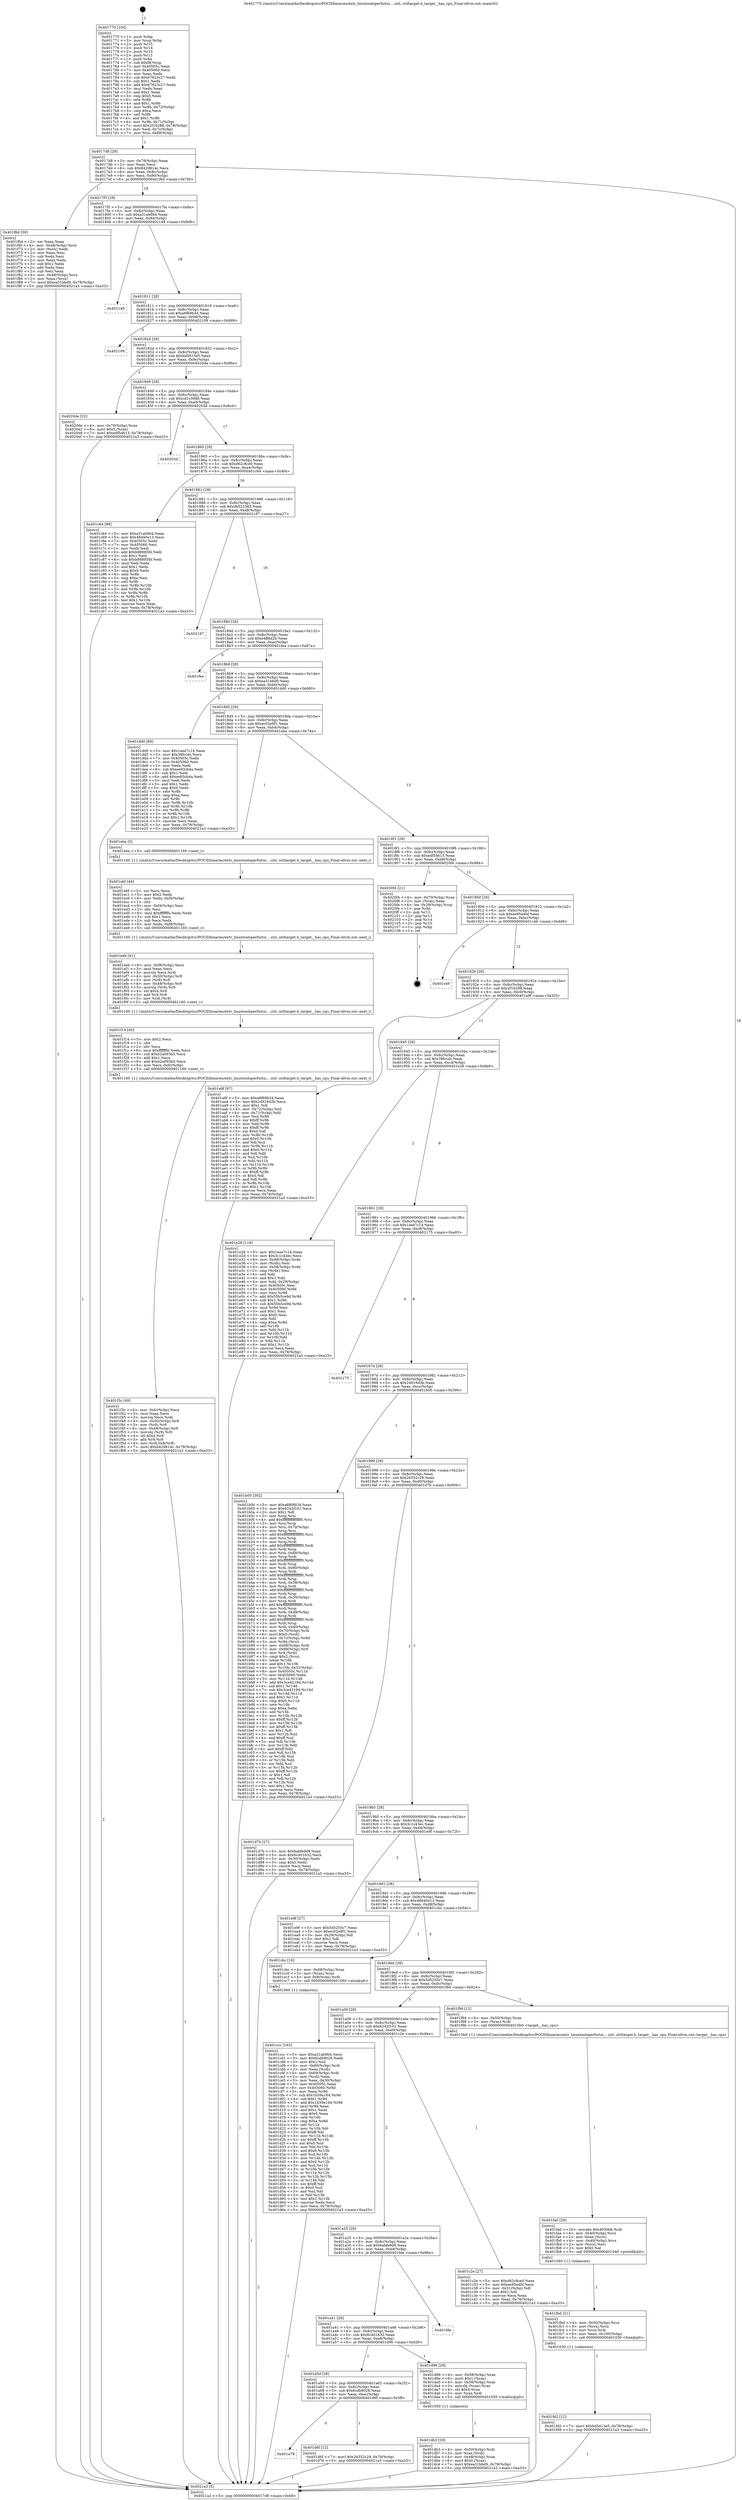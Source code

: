 digraph "0x401770" {
  label = "0x401770 (/mnt/c/Users/mathe/Desktop/tcc/POCII/binaries/extr_linuxtoolsperfuitui....util..utiltarget.h_target__has_cpu_Final-ollvm.out::main(0))"
  labelloc = "t"
  node[shape=record]

  Entry [label="",width=0.3,height=0.3,shape=circle,fillcolor=black,style=filled]
  "0x4017d8" [label="{
     0x4017d8 [29]\l
     | [instrs]\l
     &nbsp;&nbsp;0x4017d8 \<+3\>: mov -0x78(%rbp),%eax\l
     &nbsp;&nbsp;0x4017db \<+2\>: mov %eax,%ecx\l
     &nbsp;&nbsp;0x4017dd \<+6\>: sub $0x8429814c,%ecx\l
     &nbsp;&nbsp;0x4017e3 \<+6\>: mov %eax,-0x8c(%rbp)\l
     &nbsp;&nbsp;0x4017e9 \<+6\>: mov %ecx,-0x90(%rbp)\l
     &nbsp;&nbsp;0x4017ef \<+6\>: je 0000000000401f6d \<main+0x7fd\>\l
  }"]
  "0x401f6d" [label="{
     0x401f6d [39]\l
     | [instrs]\l
     &nbsp;&nbsp;0x401f6d \<+2\>: xor %eax,%eax\l
     &nbsp;&nbsp;0x401f6f \<+4\>: mov -0x48(%rbp),%rcx\l
     &nbsp;&nbsp;0x401f73 \<+2\>: mov (%rcx),%edx\l
     &nbsp;&nbsp;0x401f75 \<+2\>: mov %eax,%esi\l
     &nbsp;&nbsp;0x401f77 \<+2\>: sub %edx,%esi\l
     &nbsp;&nbsp;0x401f79 \<+2\>: mov %eax,%edx\l
     &nbsp;&nbsp;0x401f7b \<+3\>: sub $0x1,%edx\l
     &nbsp;&nbsp;0x401f7e \<+2\>: add %edx,%esi\l
     &nbsp;&nbsp;0x401f80 \<+2\>: sub %esi,%eax\l
     &nbsp;&nbsp;0x401f82 \<+4\>: mov -0x48(%rbp),%rcx\l
     &nbsp;&nbsp;0x401f86 \<+2\>: mov %eax,(%rcx)\l
     &nbsp;&nbsp;0x401f88 \<+7\>: movl $0xea31bbd9,-0x78(%rbp)\l
     &nbsp;&nbsp;0x401f8f \<+5\>: jmp 00000000004021a3 \<main+0xa33\>\l
  }"]
  "0x4017f5" [label="{
     0x4017f5 [28]\l
     | [instrs]\l
     &nbsp;&nbsp;0x4017f5 \<+5\>: jmp 00000000004017fa \<main+0x8a\>\l
     &nbsp;&nbsp;0x4017fa \<+6\>: mov -0x8c(%rbp),%eax\l
     &nbsp;&nbsp;0x401800 \<+5\>: sub $0xa31ab9b4,%eax\l
     &nbsp;&nbsp;0x401805 \<+6\>: mov %eax,-0x94(%rbp)\l
     &nbsp;&nbsp;0x40180b \<+6\>: je 0000000000402148 \<main+0x9d8\>\l
  }"]
  Exit [label="",width=0.3,height=0.3,shape=circle,fillcolor=black,style=filled,peripheries=2]
  "0x402148" [label="{
     0x402148\l
  }", style=dashed]
  "0x401811" [label="{
     0x401811 [28]\l
     | [instrs]\l
     &nbsp;&nbsp;0x401811 \<+5\>: jmp 0000000000401816 \<main+0xa6\>\l
     &nbsp;&nbsp;0x401816 \<+6\>: mov -0x8c(%rbp),%eax\l
     &nbsp;&nbsp;0x40181c \<+5\>: sub $0xa6f69b34,%eax\l
     &nbsp;&nbsp;0x401821 \<+6\>: mov %eax,-0x98(%rbp)\l
     &nbsp;&nbsp;0x401827 \<+6\>: je 0000000000402109 \<main+0x999\>\l
  }"]
  "0x401fd2" [label="{
     0x401fd2 [12]\l
     | [instrs]\l
     &nbsp;&nbsp;0x401fd2 \<+7\>: movl $0xbd5d13e5,-0x78(%rbp)\l
     &nbsp;&nbsp;0x401fd9 \<+5\>: jmp 00000000004021a3 \<main+0xa33\>\l
  }"]
  "0x402109" [label="{
     0x402109\l
  }", style=dashed]
  "0x40182d" [label="{
     0x40182d [28]\l
     | [instrs]\l
     &nbsp;&nbsp;0x40182d \<+5\>: jmp 0000000000401832 \<main+0xc2\>\l
     &nbsp;&nbsp;0x401832 \<+6\>: mov -0x8c(%rbp),%eax\l
     &nbsp;&nbsp;0x401838 \<+5\>: sub $0xbd5d13e5,%eax\l
     &nbsp;&nbsp;0x40183d \<+6\>: mov %eax,-0x9c(%rbp)\l
     &nbsp;&nbsp;0x401843 \<+6\>: je 00000000004020de \<main+0x96e\>\l
  }"]
  "0x401fbd" [label="{
     0x401fbd [21]\l
     | [instrs]\l
     &nbsp;&nbsp;0x401fbd \<+4\>: mov -0x50(%rbp),%rcx\l
     &nbsp;&nbsp;0x401fc1 \<+3\>: mov (%rcx),%rcx\l
     &nbsp;&nbsp;0x401fc4 \<+3\>: mov %rcx,%rdi\l
     &nbsp;&nbsp;0x401fc7 \<+6\>: mov %eax,-0x100(%rbp)\l
     &nbsp;&nbsp;0x401fcd \<+5\>: call 0000000000401030 \<free@plt\>\l
     | [calls]\l
     &nbsp;&nbsp;0x401030 \{1\} (unknown)\l
  }"]
  "0x4020de" [label="{
     0x4020de [22]\l
     | [instrs]\l
     &nbsp;&nbsp;0x4020de \<+4\>: mov -0x70(%rbp),%rax\l
     &nbsp;&nbsp;0x4020e2 \<+6\>: movl $0x0,(%rax)\l
     &nbsp;&nbsp;0x4020e8 \<+7\>: movl $0xedf54613,-0x78(%rbp)\l
     &nbsp;&nbsp;0x4020ef \<+5\>: jmp 00000000004021a3 \<main+0xa33\>\l
  }"]
  "0x401849" [label="{
     0x401849 [28]\l
     | [instrs]\l
     &nbsp;&nbsp;0x401849 \<+5\>: jmp 000000000040184e \<main+0xde\>\l
     &nbsp;&nbsp;0x40184e \<+6\>: mov -0x8c(%rbp),%eax\l
     &nbsp;&nbsp;0x401854 \<+5\>: sub $0xcd1c39d8,%eax\l
     &nbsp;&nbsp;0x401859 \<+6\>: mov %eax,-0xa0(%rbp)\l
     &nbsp;&nbsp;0x40185f \<+6\>: je 000000000040203d \<main+0x8cd\>\l
  }"]
  "0x401fa0" [label="{
     0x401fa0 [29]\l
     | [instrs]\l
     &nbsp;&nbsp;0x401fa0 \<+10\>: movabs $0x4030b6,%rdi\l
     &nbsp;&nbsp;0x401faa \<+4\>: mov -0x40(%rbp),%rcx\l
     &nbsp;&nbsp;0x401fae \<+2\>: mov %eax,(%rcx)\l
     &nbsp;&nbsp;0x401fb0 \<+4\>: mov -0x40(%rbp),%rcx\l
     &nbsp;&nbsp;0x401fb4 \<+2\>: mov (%rcx),%esi\l
     &nbsp;&nbsp;0x401fb6 \<+2\>: mov $0x0,%al\l
     &nbsp;&nbsp;0x401fb8 \<+5\>: call 0000000000401040 \<printf@plt\>\l
     | [calls]\l
     &nbsp;&nbsp;0x401040 \{1\} (unknown)\l
  }"]
  "0x40203d" [label="{
     0x40203d\l
  }", style=dashed]
  "0x401865" [label="{
     0x401865 [28]\l
     | [instrs]\l
     &nbsp;&nbsp;0x401865 \<+5\>: jmp 000000000040186a \<main+0xfa\>\l
     &nbsp;&nbsp;0x40186a \<+6\>: mov -0x8c(%rbp),%eax\l
     &nbsp;&nbsp;0x401870 \<+5\>: sub $0xd62c8ce0,%eax\l
     &nbsp;&nbsp;0x401875 \<+6\>: mov %eax,-0xa4(%rbp)\l
     &nbsp;&nbsp;0x40187b \<+6\>: je 0000000000401c64 \<main+0x4f4\>\l
  }"]
  "0x401f3c" [label="{
     0x401f3c [49]\l
     | [instrs]\l
     &nbsp;&nbsp;0x401f3c \<+6\>: mov -0xfc(%rbp),%ecx\l
     &nbsp;&nbsp;0x401f42 \<+3\>: imul %eax,%ecx\l
     &nbsp;&nbsp;0x401f45 \<+3\>: movslq %ecx,%rdi\l
     &nbsp;&nbsp;0x401f48 \<+4\>: mov -0x50(%rbp),%r8\l
     &nbsp;&nbsp;0x401f4c \<+3\>: mov (%r8),%r8\l
     &nbsp;&nbsp;0x401f4f \<+4\>: mov -0x48(%rbp),%r9\l
     &nbsp;&nbsp;0x401f53 \<+3\>: movslq (%r9),%r9\l
     &nbsp;&nbsp;0x401f56 \<+4\>: shl $0x4,%r9\l
     &nbsp;&nbsp;0x401f5a \<+3\>: add %r9,%r8\l
     &nbsp;&nbsp;0x401f5d \<+4\>: mov %rdi,0x8(%r8)\l
     &nbsp;&nbsp;0x401f61 \<+7\>: movl $0x8429814c,-0x78(%rbp)\l
     &nbsp;&nbsp;0x401f68 \<+5\>: jmp 00000000004021a3 \<main+0xa33\>\l
  }"]
  "0x401c64" [label="{
     0x401c64 [88]\l
     | [instrs]\l
     &nbsp;&nbsp;0x401c64 \<+5\>: mov $0xa31ab9b4,%eax\l
     &nbsp;&nbsp;0x401c69 \<+5\>: mov $0x48d40e13,%ecx\l
     &nbsp;&nbsp;0x401c6e \<+7\>: mov 0x40505c,%edx\l
     &nbsp;&nbsp;0x401c75 \<+7\>: mov 0x405060,%esi\l
     &nbsp;&nbsp;0x401c7c \<+2\>: mov %edx,%edi\l
     &nbsp;&nbsp;0x401c7e \<+6\>: add $0xb98885fd,%edi\l
     &nbsp;&nbsp;0x401c84 \<+3\>: sub $0x1,%edi\l
     &nbsp;&nbsp;0x401c87 \<+6\>: sub $0xb98885fd,%edi\l
     &nbsp;&nbsp;0x401c8d \<+3\>: imul %edi,%edx\l
     &nbsp;&nbsp;0x401c90 \<+3\>: and $0x1,%edx\l
     &nbsp;&nbsp;0x401c93 \<+3\>: cmp $0x0,%edx\l
     &nbsp;&nbsp;0x401c96 \<+4\>: sete %r8b\l
     &nbsp;&nbsp;0x401c9a \<+3\>: cmp $0xa,%esi\l
     &nbsp;&nbsp;0x401c9d \<+4\>: setl %r9b\l
     &nbsp;&nbsp;0x401ca1 \<+3\>: mov %r8b,%r10b\l
     &nbsp;&nbsp;0x401ca4 \<+3\>: and %r9b,%r10b\l
     &nbsp;&nbsp;0x401ca7 \<+3\>: xor %r9b,%r8b\l
     &nbsp;&nbsp;0x401caa \<+3\>: or %r8b,%r10b\l
     &nbsp;&nbsp;0x401cad \<+4\>: test $0x1,%r10b\l
     &nbsp;&nbsp;0x401cb1 \<+3\>: cmovne %ecx,%eax\l
     &nbsp;&nbsp;0x401cb4 \<+3\>: mov %eax,-0x78(%rbp)\l
     &nbsp;&nbsp;0x401cb7 \<+5\>: jmp 00000000004021a3 \<main+0xa33\>\l
  }"]
  "0x401881" [label="{
     0x401881 [28]\l
     | [instrs]\l
     &nbsp;&nbsp;0x401881 \<+5\>: jmp 0000000000401886 \<main+0x116\>\l
     &nbsp;&nbsp;0x401886 \<+6\>: mov -0x8c(%rbp),%eax\l
     &nbsp;&nbsp;0x40188c \<+5\>: sub $0xdb522383,%eax\l
     &nbsp;&nbsp;0x401891 \<+6\>: mov %eax,-0xa8(%rbp)\l
     &nbsp;&nbsp;0x401897 \<+6\>: je 0000000000402197 \<main+0xa27\>\l
  }"]
  "0x401f14" [label="{
     0x401f14 [40]\l
     | [instrs]\l
     &nbsp;&nbsp;0x401f14 \<+5\>: mov $0x2,%ecx\l
     &nbsp;&nbsp;0x401f19 \<+1\>: cltd\l
     &nbsp;&nbsp;0x401f1a \<+2\>: idiv %ecx\l
     &nbsp;&nbsp;0x401f1c \<+6\>: imul $0xfffffffe,%edx,%ecx\l
     &nbsp;&nbsp;0x401f22 \<+6\>: sub $0xb2a093b5,%ecx\l
     &nbsp;&nbsp;0x401f28 \<+3\>: add $0x1,%ecx\l
     &nbsp;&nbsp;0x401f2b \<+6\>: add $0xb2a093b5,%ecx\l
     &nbsp;&nbsp;0x401f31 \<+6\>: mov %ecx,-0xfc(%rbp)\l
     &nbsp;&nbsp;0x401f37 \<+5\>: call 0000000000401160 \<next_i\>\l
     | [calls]\l
     &nbsp;&nbsp;0x401160 \{1\} (/mnt/c/Users/mathe/Desktop/tcc/POCII/binaries/extr_linuxtoolsperfuitui....util..utiltarget.h_target__has_cpu_Final-ollvm.out::next_i)\l
  }"]
  "0x402197" [label="{
     0x402197\l
  }", style=dashed]
  "0x40189d" [label="{
     0x40189d [28]\l
     | [instrs]\l
     &nbsp;&nbsp;0x40189d \<+5\>: jmp 00000000004018a2 \<main+0x132\>\l
     &nbsp;&nbsp;0x4018a2 \<+6\>: mov -0x8c(%rbp),%eax\l
     &nbsp;&nbsp;0x4018a8 \<+5\>: sub $0xe4ffdd2b,%eax\l
     &nbsp;&nbsp;0x4018ad \<+6\>: mov %eax,-0xac(%rbp)\l
     &nbsp;&nbsp;0x4018b3 \<+6\>: je 0000000000401fea \<main+0x87a\>\l
  }"]
  "0x401eeb" [label="{
     0x401eeb [41]\l
     | [instrs]\l
     &nbsp;&nbsp;0x401eeb \<+6\>: mov -0xf8(%rbp),%ecx\l
     &nbsp;&nbsp;0x401ef1 \<+3\>: imul %eax,%ecx\l
     &nbsp;&nbsp;0x401ef4 \<+3\>: movslq %ecx,%rdi\l
     &nbsp;&nbsp;0x401ef7 \<+4\>: mov -0x50(%rbp),%r8\l
     &nbsp;&nbsp;0x401efb \<+3\>: mov (%r8),%r8\l
     &nbsp;&nbsp;0x401efe \<+4\>: mov -0x48(%rbp),%r9\l
     &nbsp;&nbsp;0x401f02 \<+3\>: movslq (%r9),%r9\l
     &nbsp;&nbsp;0x401f05 \<+4\>: shl $0x4,%r9\l
     &nbsp;&nbsp;0x401f09 \<+3\>: add %r9,%r8\l
     &nbsp;&nbsp;0x401f0c \<+3\>: mov %rdi,(%r8)\l
     &nbsp;&nbsp;0x401f0f \<+5\>: call 0000000000401160 \<next_i\>\l
     | [calls]\l
     &nbsp;&nbsp;0x401160 \{1\} (/mnt/c/Users/mathe/Desktop/tcc/POCII/binaries/extr_linuxtoolsperfuitui....util..utiltarget.h_target__has_cpu_Final-ollvm.out::next_i)\l
  }"]
  "0x401fea" [label="{
     0x401fea\l
  }", style=dashed]
  "0x4018b9" [label="{
     0x4018b9 [28]\l
     | [instrs]\l
     &nbsp;&nbsp;0x4018b9 \<+5\>: jmp 00000000004018be \<main+0x14e\>\l
     &nbsp;&nbsp;0x4018be \<+6\>: mov -0x8c(%rbp),%eax\l
     &nbsp;&nbsp;0x4018c4 \<+5\>: sub $0xea31bbd9,%eax\l
     &nbsp;&nbsp;0x4018c9 \<+6\>: mov %eax,-0xb0(%rbp)\l
     &nbsp;&nbsp;0x4018cf \<+6\>: je 0000000000401dd0 \<main+0x660\>\l
  }"]
  "0x401ebf" [label="{
     0x401ebf [44]\l
     | [instrs]\l
     &nbsp;&nbsp;0x401ebf \<+2\>: xor %ecx,%ecx\l
     &nbsp;&nbsp;0x401ec1 \<+5\>: mov $0x2,%edx\l
     &nbsp;&nbsp;0x401ec6 \<+6\>: mov %edx,-0xf4(%rbp)\l
     &nbsp;&nbsp;0x401ecc \<+1\>: cltd\l
     &nbsp;&nbsp;0x401ecd \<+6\>: mov -0xf4(%rbp),%esi\l
     &nbsp;&nbsp;0x401ed3 \<+2\>: idiv %esi\l
     &nbsp;&nbsp;0x401ed5 \<+6\>: imul $0xfffffffe,%edx,%edx\l
     &nbsp;&nbsp;0x401edb \<+3\>: sub $0x1,%ecx\l
     &nbsp;&nbsp;0x401ede \<+2\>: sub %ecx,%edx\l
     &nbsp;&nbsp;0x401ee0 \<+6\>: mov %edx,-0xf8(%rbp)\l
     &nbsp;&nbsp;0x401ee6 \<+5\>: call 0000000000401160 \<next_i\>\l
     | [calls]\l
     &nbsp;&nbsp;0x401160 \{1\} (/mnt/c/Users/mathe/Desktop/tcc/POCII/binaries/extr_linuxtoolsperfuitui....util..utiltarget.h_target__has_cpu_Final-ollvm.out::next_i)\l
  }"]
  "0x401dd0" [label="{
     0x401dd0 [88]\l
     | [instrs]\l
     &nbsp;&nbsp;0x401dd0 \<+5\>: mov $0x1eee7c14,%eax\l
     &nbsp;&nbsp;0x401dd5 \<+5\>: mov $0x38fccdc,%ecx\l
     &nbsp;&nbsp;0x401dda \<+7\>: mov 0x40505c,%edx\l
     &nbsp;&nbsp;0x401de1 \<+7\>: mov 0x405060,%esi\l
     &nbsp;&nbsp;0x401de8 \<+2\>: mov %edx,%edi\l
     &nbsp;&nbsp;0x401dea \<+6\>: sub $0xee93cb4a,%edi\l
     &nbsp;&nbsp;0x401df0 \<+3\>: sub $0x1,%edi\l
     &nbsp;&nbsp;0x401df3 \<+6\>: add $0xee93cb4a,%edi\l
     &nbsp;&nbsp;0x401df9 \<+3\>: imul %edi,%edx\l
     &nbsp;&nbsp;0x401dfc \<+3\>: and $0x1,%edx\l
     &nbsp;&nbsp;0x401dff \<+3\>: cmp $0x0,%edx\l
     &nbsp;&nbsp;0x401e02 \<+4\>: sete %r8b\l
     &nbsp;&nbsp;0x401e06 \<+3\>: cmp $0xa,%esi\l
     &nbsp;&nbsp;0x401e09 \<+4\>: setl %r9b\l
     &nbsp;&nbsp;0x401e0d \<+3\>: mov %r8b,%r10b\l
     &nbsp;&nbsp;0x401e10 \<+3\>: and %r9b,%r10b\l
     &nbsp;&nbsp;0x401e13 \<+3\>: xor %r9b,%r8b\l
     &nbsp;&nbsp;0x401e16 \<+3\>: or %r8b,%r10b\l
     &nbsp;&nbsp;0x401e19 \<+4\>: test $0x1,%r10b\l
     &nbsp;&nbsp;0x401e1d \<+3\>: cmovne %ecx,%eax\l
     &nbsp;&nbsp;0x401e20 \<+3\>: mov %eax,-0x78(%rbp)\l
     &nbsp;&nbsp;0x401e23 \<+5\>: jmp 00000000004021a3 \<main+0xa33\>\l
  }"]
  "0x4018d5" [label="{
     0x4018d5 [28]\l
     | [instrs]\l
     &nbsp;&nbsp;0x4018d5 \<+5\>: jmp 00000000004018da \<main+0x16a\>\l
     &nbsp;&nbsp;0x4018da \<+6\>: mov -0x8c(%rbp),%eax\l
     &nbsp;&nbsp;0x4018e0 \<+5\>: sub $0xec02e9f1,%eax\l
     &nbsp;&nbsp;0x4018e5 \<+6\>: mov %eax,-0xb4(%rbp)\l
     &nbsp;&nbsp;0x4018eb \<+6\>: je 0000000000401eba \<main+0x74a\>\l
  }"]
  "0x401db3" [label="{
     0x401db3 [29]\l
     | [instrs]\l
     &nbsp;&nbsp;0x401db3 \<+4\>: mov -0x50(%rbp),%rdi\l
     &nbsp;&nbsp;0x401db7 \<+3\>: mov %rax,(%rdi)\l
     &nbsp;&nbsp;0x401dba \<+4\>: mov -0x48(%rbp),%rax\l
     &nbsp;&nbsp;0x401dbe \<+6\>: movl $0x0,(%rax)\l
     &nbsp;&nbsp;0x401dc4 \<+7\>: movl $0xea31bbd9,-0x78(%rbp)\l
     &nbsp;&nbsp;0x401dcb \<+5\>: jmp 00000000004021a3 \<main+0xa33\>\l
  }"]
  "0x401eba" [label="{
     0x401eba [5]\l
     | [instrs]\l
     &nbsp;&nbsp;0x401eba \<+5\>: call 0000000000401160 \<next_i\>\l
     | [calls]\l
     &nbsp;&nbsp;0x401160 \{1\} (/mnt/c/Users/mathe/Desktop/tcc/POCII/binaries/extr_linuxtoolsperfuitui....util..utiltarget.h_target__has_cpu_Final-ollvm.out::next_i)\l
  }"]
  "0x4018f1" [label="{
     0x4018f1 [28]\l
     | [instrs]\l
     &nbsp;&nbsp;0x4018f1 \<+5\>: jmp 00000000004018f6 \<main+0x186\>\l
     &nbsp;&nbsp;0x4018f6 \<+6\>: mov -0x8c(%rbp),%eax\l
     &nbsp;&nbsp;0x4018fc \<+5\>: sub $0xedf54613,%eax\l
     &nbsp;&nbsp;0x401901 \<+6\>: mov %eax,-0xb8(%rbp)\l
     &nbsp;&nbsp;0x401907 \<+6\>: je 00000000004020f4 \<main+0x984\>\l
  }"]
  "0x401a79" [label="{
     0x401a79\l
  }", style=dashed]
  "0x4020f4" [label="{
     0x4020f4 [21]\l
     | [instrs]\l
     &nbsp;&nbsp;0x4020f4 \<+4\>: mov -0x70(%rbp),%rax\l
     &nbsp;&nbsp;0x4020f8 \<+2\>: mov (%rax),%eax\l
     &nbsp;&nbsp;0x4020fa \<+4\>: lea -0x28(%rbp),%rsp\l
     &nbsp;&nbsp;0x4020fe \<+1\>: pop %rbx\l
     &nbsp;&nbsp;0x4020ff \<+2\>: pop %r12\l
     &nbsp;&nbsp;0x402101 \<+2\>: pop %r13\l
     &nbsp;&nbsp;0x402103 \<+2\>: pop %r14\l
     &nbsp;&nbsp;0x402105 \<+2\>: pop %r15\l
     &nbsp;&nbsp;0x402107 \<+1\>: pop %rbp\l
     &nbsp;&nbsp;0x402108 \<+1\>: ret\l
  }"]
  "0x40190d" [label="{
     0x40190d [28]\l
     | [instrs]\l
     &nbsp;&nbsp;0x40190d \<+5\>: jmp 0000000000401912 \<main+0x1a2\>\l
     &nbsp;&nbsp;0x401912 \<+6\>: mov -0x8c(%rbp),%eax\l
     &nbsp;&nbsp;0x401918 \<+5\>: sub $0xee95a4bf,%eax\l
     &nbsp;&nbsp;0x40191d \<+6\>: mov %eax,-0xbc(%rbp)\l
     &nbsp;&nbsp;0x401923 \<+6\>: je 0000000000401c49 \<main+0x4d9\>\l
  }"]
  "0x401d6f" [label="{
     0x401d6f [12]\l
     | [instrs]\l
     &nbsp;&nbsp;0x401d6f \<+7\>: movl $0x26352c29,-0x78(%rbp)\l
     &nbsp;&nbsp;0x401d76 \<+5\>: jmp 00000000004021a3 \<main+0xa33\>\l
  }"]
  "0x401c49" [label="{
     0x401c49\l
  }", style=dashed]
  "0x401929" [label="{
     0x401929 [28]\l
     | [instrs]\l
     &nbsp;&nbsp;0x401929 \<+5\>: jmp 000000000040192e \<main+0x1be\>\l
     &nbsp;&nbsp;0x40192e \<+6\>: mov -0x8c(%rbp),%eax\l
     &nbsp;&nbsp;0x401934 \<+5\>: sub $0x2f16288,%eax\l
     &nbsp;&nbsp;0x401939 \<+6\>: mov %eax,-0xc0(%rbp)\l
     &nbsp;&nbsp;0x40193f \<+6\>: je 0000000000401a9f \<main+0x32f\>\l
  }"]
  "0x401a5d" [label="{
     0x401a5d [28]\l
     | [instrs]\l
     &nbsp;&nbsp;0x401a5d \<+5\>: jmp 0000000000401a62 \<main+0x2f2\>\l
     &nbsp;&nbsp;0x401a62 \<+6\>: mov -0x8c(%rbp),%eax\l
     &nbsp;&nbsp;0x401a68 \<+5\>: sub $0x6cdb9028,%eax\l
     &nbsp;&nbsp;0x401a6d \<+6\>: mov %eax,-0xec(%rbp)\l
     &nbsp;&nbsp;0x401a73 \<+6\>: je 0000000000401d6f \<main+0x5ff\>\l
  }"]
  "0x401a9f" [label="{
     0x401a9f [97]\l
     | [instrs]\l
     &nbsp;&nbsp;0x401a9f \<+5\>: mov $0xa6f69b34,%eax\l
     &nbsp;&nbsp;0x401aa4 \<+5\>: mov $0x24916d3b,%ecx\l
     &nbsp;&nbsp;0x401aa9 \<+2\>: mov $0x1,%dl\l
     &nbsp;&nbsp;0x401aab \<+4\>: mov -0x72(%rbp),%sil\l
     &nbsp;&nbsp;0x401aaf \<+4\>: mov -0x71(%rbp),%dil\l
     &nbsp;&nbsp;0x401ab3 \<+3\>: mov %sil,%r8b\l
     &nbsp;&nbsp;0x401ab6 \<+4\>: xor $0xff,%r8b\l
     &nbsp;&nbsp;0x401aba \<+3\>: mov %dil,%r9b\l
     &nbsp;&nbsp;0x401abd \<+4\>: xor $0xff,%r9b\l
     &nbsp;&nbsp;0x401ac1 \<+3\>: xor $0x0,%dl\l
     &nbsp;&nbsp;0x401ac4 \<+3\>: mov %r8b,%r10b\l
     &nbsp;&nbsp;0x401ac7 \<+4\>: and $0x0,%r10b\l
     &nbsp;&nbsp;0x401acb \<+3\>: and %dl,%sil\l
     &nbsp;&nbsp;0x401ace \<+3\>: mov %r9b,%r11b\l
     &nbsp;&nbsp;0x401ad1 \<+4\>: and $0x0,%r11b\l
     &nbsp;&nbsp;0x401ad5 \<+3\>: and %dl,%dil\l
     &nbsp;&nbsp;0x401ad8 \<+3\>: or %sil,%r10b\l
     &nbsp;&nbsp;0x401adb \<+3\>: or %dil,%r11b\l
     &nbsp;&nbsp;0x401ade \<+3\>: xor %r11b,%r10b\l
     &nbsp;&nbsp;0x401ae1 \<+3\>: or %r9b,%r8b\l
     &nbsp;&nbsp;0x401ae4 \<+4\>: xor $0xff,%r8b\l
     &nbsp;&nbsp;0x401ae8 \<+3\>: or $0x0,%dl\l
     &nbsp;&nbsp;0x401aeb \<+3\>: and %dl,%r8b\l
     &nbsp;&nbsp;0x401aee \<+3\>: or %r8b,%r10b\l
     &nbsp;&nbsp;0x401af1 \<+4\>: test $0x1,%r10b\l
     &nbsp;&nbsp;0x401af5 \<+3\>: cmovne %ecx,%eax\l
     &nbsp;&nbsp;0x401af8 \<+3\>: mov %eax,-0x78(%rbp)\l
     &nbsp;&nbsp;0x401afb \<+5\>: jmp 00000000004021a3 \<main+0xa33\>\l
  }"]
  "0x401945" [label="{
     0x401945 [28]\l
     | [instrs]\l
     &nbsp;&nbsp;0x401945 \<+5\>: jmp 000000000040194a \<main+0x1da\>\l
     &nbsp;&nbsp;0x40194a \<+6\>: mov -0x8c(%rbp),%eax\l
     &nbsp;&nbsp;0x401950 \<+5\>: sub $0x38fccdc,%eax\l
     &nbsp;&nbsp;0x401955 \<+6\>: mov %eax,-0xc4(%rbp)\l
     &nbsp;&nbsp;0x40195b \<+6\>: je 0000000000401e28 \<main+0x6b8\>\l
  }"]
  "0x4021a3" [label="{
     0x4021a3 [5]\l
     | [instrs]\l
     &nbsp;&nbsp;0x4021a3 \<+5\>: jmp 00000000004017d8 \<main+0x68\>\l
  }"]
  "0x401770" [label="{
     0x401770 [104]\l
     | [instrs]\l
     &nbsp;&nbsp;0x401770 \<+1\>: push %rbp\l
     &nbsp;&nbsp;0x401771 \<+3\>: mov %rsp,%rbp\l
     &nbsp;&nbsp;0x401774 \<+2\>: push %r15\l
     &nbsp;&nbsp;0x401776 \<+2\>: push %r14\l
     &nbsp;&nbsp;0x401778 \<+2\>: push %r13\l
     &nbsp;&nbsp;0x40177a \<+2\>: push %r12\l
     &nbsp;&nbsp;0x40177c \<+1\>: push %rbx\l
     &nbsp;&nbsp;0x40177d \<+7\>: sub $0xf8,%rsp\l
     &nbsp;&nbsp;0x401784 \<+7\>: mov 0x40505c,%eax\l
     &nbsp;&nbsp;0x40178b \<+7\>: mov 0x405060,%ecx\l
     &nbsp;&nbsp;0x401792 \<+2\>: mov %eax,%edx\l
     &nbsp;&nbsp;0x401794 \<+6\>: sub $0x67623c27,%edx\l
     &nbsp;&nbsp;0x40179a \<+3\>: sub $0x1,%edx\l
     &nbsp;&nbsp;0x40179d \<+6\>: add $0x67623c27,%edx\l
     &nbsp;&nbsp;0x4017a3 \<+3\>: imul %edx,%eax\l
     &nbsp;&nbsp;0x4017a6 \<+3\>: and $0x1,%eax\l
     &nbsp;&nbsp;0x4017a9 \<+3\>: cmp $0x0,%eax\l
     &nbsp;&nbsp;0x4017ac \<+4\>: sete %r8b\l
     &nbsp;&nbsp;0x4017b0 \<+4\>: and $0x1,%r8b\l
     &nbsp;&nbsp;0x4017b4 \<+4\>: mov %r8b,-0x72(%rbp)\l
     &nbsp;&nbsp;0x4017b8 \<+3\>: cmp $0xa,%ecx\l
     &nbsp;&nbsp;0x4017bb \<+4\>: setl %r8b\l
     &nbsp;&nbsp;0x4017bf \<+4\>: and $0x1,%r8b\l
     &nbsp;&nbsp;0x4017c3 \<+4\>: mov %r8b,-0x71(%rbp)\l
     &nbsp;&nbsp;0x4017c7 \<+7\>: movl $0x2f16288,-0x78(%rbp)\l
     &nbsp;&nbsp;0x4017ce \<+3\>: mov %edi,-0x7c(%rbp)\l
     &nbsp;&nbsp;0x4017d1 \<+7\>: mov %rsi,-0x88(%rbp)\l
  }"]
  "0x401d96" [label="{
     0x401d96 [29]\l
     | [instrs]\l
     &nbsp;&nbsp;0x401d96 \<+4\>: mov -0x58(%rbp),%rax\l
     &nbsp;&nbsp;0x401d9a \<+6\>: movl $0x1,(%rax)\l
     &nbsp;&nbsp;0x401da0 \<+4\>: mov -0x58(%rbp),%rax\l
     &nbsp;&nbsp;0x401da4 \<+3\>: movslq (%rax),%rax\l
     &nbsp;&nbsp;0x401da7 \<+4\>: shl $0x4,%rax\l
     &nbsp;&nbsp;0x401dab \<+3\>: mov %rax,%rdi\l
     &nbsp;&nbsp;0x401dae \<+5\>: call 0000000000401050 \<malloc@plt\>\l
     | [calls]\l
     &nbsp;&nbsp;0x401050 \{1\} (unknown)\l
  }"]
  "0x401e28" [label="{
     0x401e28 [119]\l
     | [instrs]\l
     &nbsp;&nbsp;0x401e28 \<+5\>: mov $0x1eee7c14,%eax\l
     &nbsp;&nbsp;0x401e2d \<+5\>: mov $0x3c1c43ec,%ecx\l
     &nbsp;&nbsp;0x401e32 \<+4\>: mov -0x48(%rbp),%rdx\l
     &nbsp;&nbsp;0x401e36 \<+2\>: mov (%rdx),%esi\l
     &nbsp;&nbsp;0x401e38 \<+4\>: mov -0x58(%rbp),%rdx\l
     &nbsp;&nbsp;0x401e3c \<+2\>: cmp (%rdx),%esi\l
     &nbsp;&nbsp;0x401e3e \<+4\>: setl %dil\l
     &nbsp;&nbsp;0x401e42 \<+4\>: and $0x1,%dil\l
     &nbsp;&nbsp;0x401e46 \<+4\>: mov %dil,-0x29(%rbp)\l
     &nbsp;&nbsp;0x401e4a \<+7\>: mov 0x40505c,%esi\l
     &nbsp;&nbsp;0x401e51 \<+8\>: mov 0x405060,%r8d\l
     &nbsp;&nbsp;0x401e59 \<+3\>: mov %esi,%r9d\l
     &nbsp;&nbsp;0x401e5c \<+7\>: add $0x55b5ce9d,%r9d\l
     &nbsp;&nbsp;0x401e63 \<+4\>: sub $0x1,%r9d\l
     &nbsp;&nbsp;0x401e67 \<+7\>: sub $0x55b5ce9d,%r9d\l
     &nbsp;&nbsp;0x401e6e \<+4\>: imul %r9d,%esi\l
     &nbsp;&nbsp;0x401e72 \<+3\>: and $0x1,%esi\l
     &nbsp;&nbsp;0x401e75 \<+3\>: cmp $0x0,%esi\l
     &nbsp;&nbsp;0x401e78 \<+4\>: sete %dil\l
     &nbsp;&nbsp;0x401e7c \<+4\>: cmp $0xa,%r8d\l
     &nbsp;&nbsp;0x401e80 \<+4\>: setl %r10b\l
     &nbsp;&nbsp;0x401e84 \<+3\>: mov %dil,%r11b\l
     &nbsp;&nbsp;0x401e87 \<+3\>: and %r10b,%r11b\l
     &nbsp;&nbsp;0x401e8a \<+3\>: xor %r10b,%dil\l
     &nbsp;&nbsp;0x401e8d \<+3\>: or %dil,%r11b\l
     &nbsp;&nbsp;0x401e90 \<+4\>: test $0x1,%r11b\l
     &nbsp;&nbsp;0x401e94 \<+3\>: cmovne %ecx,%eax\l
     &nbsp;&nbsp;0x401e97 \<+3\>: mov %eax,-0x78(%rbp)\l
     &nbsp;&nbsp;0x401e9a \<+5\>: jmp 00000000004021a3 \<main+0xa33\>\l
  }"]
  "0x401961" [label="{
     0x401961 [28]\l
     | [instrs]\l
     &nbsp;&nbsp;0x401961 \<+5\>: jmp 0000000000401966 \<main+0x1f6\>\l
     &nbsp;&nbsp;0x401966 \<+6\>: mov -0x8c(%rbp),%eax\l
     &nbsp;&nbsp;0x40196c \<+5\>: sub $0x1eee7c14,%eax\l
     &nbsp;&nbsp;0x401971 \<+6\>: mov %eax,-0xc8(%rbp)\l
     &nbsp;&nbsp;0x401977 \<+6\>: je 0000000000402175 \<main+0xa05\>\l
  }"]
  "0x401a41" [label="{
     0x401a41 [28]\l
     | [instrs]\l
     &nbsp;&nbsp;0x401a41 \<+5\>: jmp 0000000000401a46 \<main+0x2d6\>\l
     &nbsp;&nbsp;0x401a46 \<+6\>: mov -0x8c(%rbp),%eax\l
     &nbsp;&nbsp;0x401a4c \<+5\>: sub $0x6c401632,%eax\l
     &nbsp;&nbsp;0x401a51 \<+6\>: mov %eax,-0xe8(%rbp)\l
     &nbsp;&nbsp;0x401a57 \<+6\>: je 0000000000401d96 \<main+0x626\>\l
  }"]
  "0x402175" [label="{
     0x402175\l
  }", style=dashed]
  "0x40197d" [label="{
     0x40197d [28]\l
     | [instrs]\l
     &nbsp;&nbsp;0x40197d \<+5\>: jmp 0000000000401982 \<main+0x212\>\l
     &nbsp;&nbsp;0x401982 \<+6\>: mov -0x8c(%rbp),%eax\l
     &nbsp;&nbsp;0x401988 \<+5\>: sub $0x24916d3b,%eax\l
     &nbsp;&nbsp;0x40198d \<+6\>: mov %eax,-0xcc(%rbp)\l
     &nbsp;&nbsp;0x401993 \<+6\>: je 0000000000401b00 \<main+0x390\>\l
  }"]
  "0x401fde" [label="{
     0x401fde\l
  }", style=dashed]
  "0x401b00" [label="{
     0x401b00 [302]\l
     | [instrs]\l
     &nbsp;&nbsp;0x401b00 \<+5\>: mov $0xa6f69b34,%eax\l
     &nbsp;&nbsp;0x401b05 \<+5\>: mov $0x6242f101,%ecx\l
     &nbsp;&nbsp;0x401b0a \<+2\>: mov $0x1,%dl\l
     &nbsp;&nbsp;0x401b0c \<+3\>: mov %rsp,%rsi\l
     &nbsp;&nbsp;0x401b0f \<+4\>: add $0xfffffffffffffff0,%rsi\l
     &nbsp;&nbsp;0x401b13 \<+3\>: mov %rsi,%rsp\l
     &nbsp;&nbsp;0x401b16 \<+4\>: mov %rsi,-0x70(%rbp)\l
     &nbsp;&nbsp;0x401b1a \<+3\>: mov %rsp,%rsi\l
     &nbsp;&nbsp;0x401b1d \<+4\>: add $0xfffffffffffffff0,%rsi\l
     &nbsp;&nbsp;0x401b21 \<+3\>: mov %rsi,%rsp\l
     &nbsp;&nbsp;0x401b24 \<+3\>: mov %rsp,%rdi\l
     &nbsp;&nbsp;0x401b27 \<+4\>: add $0xfffffffffffffff0,%rdi\l
     &nbsp;&nbsp;0x401b2b \<+3\>: mov %rdi,%rsp\l
     &nbsp;&nbsp;0x401b2e \<+4\>: mov %rdi,-0x68(%rbp)\l
     &nbsp;&nbsp;0x401b32 \<+3\>: mov %rsp,%rdi\l
     &nbsp;&nbsp;0x401b35 \<+4\>: add $0xfffffffffffffff0,%rdi\l
     &nbsp;&nbsp;0x401b39 \<+3\>: mov %rdi,%rsp\l
     &nbsp;&nbsp;0x401b3c \<+4\>: mov %rdi,-0x60(%rbp)\l
     &nbsp;&nbsp;0x401b40 \<+3\>: mov %rsp,%rdi\l
     &nbsp;&nbsp;0x401b43 \<+4\>: add $0xfffffffffffffff0,%rdi\l
     &nbsp;&nbsp;0x401b47 \<+3\>: mov %rdi,%rsp\l
     &nbsp;&nbsp;0x401b4a \<+4\>: mov %rdi,-0x58(%rbp)\l
     &nbsp;&nbsp;0x401b4e \<+3\>: mov %rsp,%rdi\l
     &nbsp;&nbsp;0x401b51 \<+4\>: add $0xfffffffffffffff0,%rdi\l
     &nbsp;&nbsp;0x401b55 \<+3\>: mov %rdi,%rsp\l
     &nbsp;&nbsp;0x401b58 \<+4\>: mov %rdi,-0x50(%rbp)\l
     &nbsp;&nbsp;0x401b5c \<+3\>: mov %rsp,%rdi\l
     &nbsp;&nbsp;0x401b5f \<+4\>: add $0xfffffffffffffff0,%rdi\l
     &nbsp;&nbsp;0x401b63 \<+3\>: mov %rdi,%rsp\l
     &nbsp;&nbsp;0x401b66 \<+4\>: mov %rdi,-0x48(%rbp)\l
     &nbsp;&nbsp;0x401b6a \<+3\>: mov %rsp,%rdi\l
     &nbsp;&nbsp;0x401b6d \<+4\>: add $0xfffffffffffffff0,%rdi\l
     &nbsp;&nbsp;0x401b71 \<+3\>: mov %rdi,%rsp\l
     &nbsp;&nbsp;0x401b74 \<+4\>: mov %rdi,-0x40(%rbp)\l
     &nbsp;&nbsp;0x401b78 \<+4\>: mov -0x70(%rbp),%rdi\l
     &nbsp;&nbsp;0x401b7c \<+6\>: movl $0x0,(%rdi)\l
     &nbsp;&nbsp;0x401b82 \<+4\>: mov -0x7c(%rbp),%r8d\l
     &nbsp;&nbsp;0x401b86 \<+3\>: mov %r8d,(%rsi)\l
     &nbsp;&nbsp;0x401b89 \<+4\>: mov -0x68(%rbp),%rdi\l
     &nbsp;&nbsp;0x401b8d \<+7\>: mov -0x88(%rbp),%r9\l
     &nbsp;&nbsp;0x401b94 \<+3\>: mov %r9,(%rdi)\l
     &nbsp;&nbsp;0x401b97 \<+3\>: cmpl $0x2,(%rsi)\l
     &nbsp;&nbsp;0x401b9a \<+4\>: setne %r10b\l
     &nbsp;&nbsp;0x401b9e \<+4\>: and $0x1,%r10b\l
     &nbsp;&nbsp;0x401ba2 \<+4\>: mov %r10b,-0x31(%rbp)\l
     &nbsp;&nbsp;0x401ba6 \<+8\>: mov 0x40505c,%r11d\l
     &nbsp;&nbsp;0x401bae \<+7\>: mov 0x405060,%ebx\l
     &nbsp;&nbsp;0x401bb5 \<+3\>: mov %r11d,%r14d\l
     &nbsp;&nbsp;0x401bb8 \<+7\>: add $0x3ce42194,%r14d\l
     &nbsp;&nbsp;0x401bbf \<+4\>: sub $0x1,%r14d\l
     &nbsp;&nbsp;0x401bc3 \<+7\>: sub $0x3ce42194,%r14d\l
     &nbsp;&nbsp;0x401bca \<+4\>: imul %r14d,%r11d\l
     &nbsp;&nbsp;0x401bce \<+4\>: and $0x1,%r11d\l
     &nbsp;&nbsp;0x401bd2 \<+4\>: cmp $0x0,%r11d\l
     &nbsp;&nbsp;0x401bd6 \<+4\>: sete %r10b\l
     &nbsp;&nbsp;0x401bda \<+3\>: cmp $0xa,%ebx\l
     &nbsp;&nbsp;0x401bdd \<+4\>: setl %r15b\l
     &nbsp;&nbsp;0x401be1 \<+3\>: mov %r10b,%r12b\l
     &nbsp;&nbsp;0x401be4 \<+4\>: xor $0xff,%r12b\l
     &nbsp;&nbsp;0x401be8 \<+3\>: mov %r15b,%r13b\l
     &nbsp;&nbsp;0x401beb \<+4\>: xor $0xff,%r13b\l
     &nbsp;&nbsp;0x401bef \<+3\>: xor $0x1,%dl\l
     &nbsp;&nbsp;0x401bf2 \<+3\>: mov %r12b,%sil\l
     &nbsp;&nbsp;0x401bf5 \<+4\>: and $0xff,%sil\l
     &nbsp;&nbsp;0x401bf9 \<+3\>: and %dl,%r10b\l
     &nbsp;&nbsp;0x401bfc \<+3\>: mov %r13b,%dil\l
     &nbsp;&nbsp;0x401bff \<+4\>: and $0xff,%dil\l
     &nbsp;&nbsp;0x401c03 \<+3\>: and %dl,%r15b\l
     &nbsp;&nbsp;0x401c06 \<+3\>: or %r10b,%sil\l
     &nbsp;&nbsp;0x401c09 \<+3\>: or %r15b,%dil\l
     &nbsp;&nbsp;0x401c0c \<+3\>: xor %dil,%sil\l
     &nbsp;&nbsp;0x401c0f \<+3\>: or %r13b,%r12b\l
     &nbsp;&nbsp;0x401c12 \<+4\>: xor $0xff,%r12b\l
     &nbsp;&nbsp;0x401c16 \<+3\>: or $0x1,%dl\l
     &nbsp;&nbsp;0x401c19 \<+3\>: and %dl,%r12b\l
     &nbsp;&nbsp;0x401c1c \<+3\>: or %r12b,%sil\l
     &nbsp;&nbsp;0x401c1f \<+4\>: test $0x1,%sil\l
     &nbsp;&nbsp;0x401c23 \<+3\>: cmovne %ecx,%eax\l
     &nbsp;&nbsp;0x401c26 \<+3\>: mov %eax,-0x78(%rbp)\l
     &nbsp;&nbsp;0x401c29 \<+5\>: jmp 00000000004021a3 \<main+0xa33\>\l
  }"]
  "0x401999" [label="{
     0x401999 [28]\l
     | [instrs]\l
     &nbsp;&nbsp;0x401999 \<+5\>: jmp 000000000040199e \<main+0x22e\>\l
     &nbsp;&nbsp;0x40199e \<+6\>: mov -0x8c(%rbp),%eax\l
     &nbsp;&nbsp;0x4019a4 \<+5\>: sub $0x26352c29,%eax\l
     &nbsp;&nbsp;0x4019a9 \<+6\>: mov %eax,-0xd0(%rbp)\l
     &nbsp;&nbsp;0x4019af \<+6\>: je 0000000000401d7b \<main+0x60b\>\l
  }"]
  "0x401ccc" [label="{
     0x401ccc [163]\l
     | [instrs]\l
     &nbsp;&nbsp;0x401ccc \<+5\>: mov $0xa31ab9b4,%ecx\l
     &nbsp;&nbsp;0x401cd1 \<+5\>: mov $0x6cdb9028,%edx\l
     &nbsp;&nbsp;0x401cd6 \<+3\>: mov $0x1,%sil\l
     &nbsp;&nbsp;0x401cd9 \<+4\>: mov -0x60(%rbp),%rdi\l
     &nbsp;&nbsp;0x401cdd \<+2\>: mov %eax,(%rdi)\l
     &nbsp;&nbsp;0x401cdf \<+4\>: mov -0x60(%rbp),%rdi\l
     &nbsp;&nbsp;0x401ce3 \<+2\>: mov (%rdi),%eax\l
     &nbsp;&nbsp;0x401ce5 \<+3\>: mov %eax,-0x30(%rbp)\l
     &nbsp;&nbsp;0x401ce8 \<+7\>: mov 0x40505c,%eax\l
     &nbsp;&nbsp;0x401cef \<+8\>: mov 0x405060,%r8d\l
     &nbsp;&nbsp;0x401cf7 \<+3\>: mov %eax,%r9d\l
     &nbsp;&nbsp;0x401cfa \<+7\>: sub $0x1b39a164,%r9d\l
     &nbsp;&nbsp;0x401d01 \<+4\>: sub $0x1,%r9d\l
     &nbsp;&nbsp;0x401d05 \<+7\>: add $0x1b39a164,%r9d\l
     &nbsp;&nbsp;0x401d0c \<+4\>: imul %r9d,%eax\l
     &nbsp;&nbsp;0x401d10 \<+3\>: and $0x1,%eax\l
     &nbsp;&nbsp;0x401d13 \<+3\>: cmp $0x0,%eax\l
     &nbsp;&nbsp;0x401d16 \<+4\>: sete %r10b\l
     &nbsp;&nbsp;0x401d1a \<+4\>: cmp $0xa,%r8d\l
     &nbsp;&nbsp;0x401d1e \<+4\>: setl %r11b\l
     &nbsp;&nbsp;0x401d22 \<+3\>: mov %r10b,%bl\l
     &nbsp;&nbsp;0x401d25 \<+3\>: xor $0xff,%bl\l
     &nbsp;&nbsp;0x401d28 \<+3\>: mov %r11b,%r14b\l
     &nbsp;&nbsp;0x401d2b \<+4\>: xor $0xff,%r14b\l
     &nbsp;&nbsp;0x401d2f \<+4\>: xor $0x0,%sil\l
     &nbsp;&nbsp;0x401d33 \<+3\>: mov %bl,%r15b\l
     &nbsp;&nbsp;0x401d36 \<+4\>: and $0x0,%r15b\l
     &nbsp;&nbsp;0x401d3a \<+3\>: and %sil,%r10b\l
     &nbsp;&nbsp;0x401d3d \<+3\>: mov %r14b,%r12b\l
     &nbsp;&nbsp;0x401d40 \<+4\>: and $0x0,%r12b\l
     &nbsp;&nbsp;0x401d44 \<+3\>: and %sil,%r11b\l
     &nbsp;&nbsp;0x401d47 \<+3\>: or %r10b,%r15b\l
     &nbsp;&nbsp;0x401d4a \<+3\>: or %r11b,%r12b\l
     &nbsp;&nbsp;0x401d4d \<+3\>: xor %r12b,%r15b\l
     &nbsp;&nbsp;0x401d50 \<+3\>: or %r14b,%bl\l
     &nbsp;&nbsp;0x401d53 \<+3\>: xor $0xff,%bl\l
     &nbsp;&nbsp;0x401d56 \<+4\>: or $0x0,%sil\l
     &nbsp;&nbsp;0x401d5a \<+3\>: and %sil,%bl\l
     &nbsp;&nbsp;0x401d5d \<+3\>: or %bl,%r15b\l
     &nbsp;&nbsp;0x401d60 \<+4\>: test $0x1,%r15b\l
     &nbsp;&nbsp;0x401d64 \<+3\>: cmovne %edx,%ecx\l
     &nbsp;&nbsp;0x401d67 \<+3\>: mov %ecx,-0x78(%rbp)\l
     &nbsp;&nbsp;0x401d6a \<+5\>: jmp 00000000004021a3 \<main+0xa33\>\l
  }"]
  "0x401a25" [label="{
     0x401a25 [28]\l
     | [instrs]\l
     &nbsp;&nbsp;0x401a25 \<+5\>: jmp 0000000000401a2a \<main+0x2ba\>\l
     &nbsp;&nbsp;0x401a2a \<+6\>: mov -0x8c(%rbp),%eax\l
     &nbsp;&nbsp;0x401a30 \<+5\>: sub $0x6abfe9d9,%eax\l
     &nbsp;&nbsp;0x401a35 \<+6\>: mov %eax,-0xe4(%rbp)\l
     &nbsp;&nbsp;0x401a3b \<+6\>: je 0000000000401fde \<main+0x86e\>\l
  }"]
  "0x401d7b" [label="{
     0x401d7b [27]\l
     | [instrs]\l
     &nbsp;&nbsp;0x401d7b \<+5\>: mov $0x6abfe9d9,%eax\l
     &nbsp;&nbsp;0x401d80 \<+5\>: mov $0x6c401632,%ecx\l
     &nbsp;&nbsp;0x401d85 \<+3\>: mov -0x30(%rbp),%edx\l
     &nbsp;&nbsp;0x401d88 \<+3\>: cmp $0x0,%edx\l
     &nbsp;&nbsp;0x401d8b \<+3\>: cmove %ecx,%eax\l
     &nbsp;&nbsp;0x401d8e \<+3\>: mov %eax,-0x78(%rbp)\l
     &nbsp;&nbsp;0x401d91 \<+5\>: jmp 00000000004021a3 \<main+0xa33\>\l
  }"]
  "0x4019b5" [label="{
     0x4019b5 [28]\l
     | [instrs]\l
     &nbsp;&nbsp;0x4019b5 \<+5\>: jmp 00000000004019ba \<main+0x24a\>\l
     &nbsp;&nbsp;0x4019ba \<+6\>: mov -0x8c(%rbp),%eax\l
     &nbsp;&nbsp;0x4019c0 \<+5\>: sub $0x3c1c43ec,%eax\l
     &nbsp;&nbsp;0x4019c5 \<+6\>: mov %eax,-0xd4(%rbp)\l
     &nbsp;&nbsp;0x4019cb \<+6\>: je 0000000000401e9f \<main+0x72f\>\l
  }"]
  "0x401c2e" [label="{
     0x401c2e [27]\l
     | [instrs]\l
     &nbsp;&nbsp;0x401c2e \<+5\>: mov $0xd62c8ce0,%eax\l
     &nbsp;&nbsp;0x401c33 \<+5\>: mov $0xee95a4bf,%ecx\l
     &nbsp;&nbsp;0x401c38 \<+3\>: mov -0x31(%rbp),%dl\l
     &nbsp;&nbsp;0x401c3b \<+3\>: test $0x1,%dl\l
     &nbsp;&nbsp;0x401c3e \<+3\>: cmovne %ecx,%eax\l
     &nbsp;&nbsp;0x401c41 \<+3\>: mov %eax,-0x78(%rbp)\l
     &nbsp;&nbsp;0x401c44 \<+5\>: jmp 00000000004021a3 \<main+0xa33\>\l
  }"]
  "0x401e9f" [label="{
     0x401e9f [27]\l
     | [instrs]\l
     &nbsp;&nbsp;0x401e9f \<+5\>: mov $0x5d5255c7,%eax\l
     &nbsp;&nbsp;0x401ea4 \<+5\>: mov $0xec02e9f1,%ecx\l
     &nbsp;&nbsp;0x401ea9 \<+3\>: mov -0x29(%rbp),%dl\l
     &nbsp;&nbsp;0x401eac \<+3\>: test $0x1,%dl\l
     &nbsp;&nbsp;0x401eaf \<+3\>: cmovne %ecx,%eax\l
     &nbsp;&nbsp;0x401eb2 \<+3\>: mov %eax,-0x78(%rbp)\l
     &nbsp;&nbsp;0x401eb5 \<+5\>: jmp 00000000004021a3 \<main+0xa33\>\l
  }"]
  "0x4019d1" [label="{
     0x4019d1 [28]\l
     | [instrs]\l
     &nbsp;&nbsp;0x4019d1 \<+5\>: jmp 00000000004019d6 \<main+0x266\>\l
     &nbsp;&nbsp;0x4019d6 \<+6\>: mov -0x8c(%rbp),%eax\l
     &nbsp;&nbsp;0x4019dc \<+5\>: sub $0x48d40e13,%eax\l
     &nbsp;&nbsp;0x4019e1 \<+6\>: mov %eax,-0xd8(%rbp)\l
     &nbsp;&nbsp;0x4019e7 \<+6\>: je 0000000000401cbc \<main+0x54c\>\l
  }"]
  "0x401a09" [label="{
     0x401a09 [28]\l
     | [instrs]\l
     &nbsp;&nbsp;0x401a09 \<+5\>: jmp 0000000000401a0e \<main+0x29e\>\l
     &nbsp;&nbsp;0x401a0e \<+6\>: mov -0x8c(%rbp),%eax\l
     &nbsp;&nbsp;0x401a14 \<+5\>: sub $0x6242f101,%eax\l
     &nbsp;&nbsp;0x401a19 \<+6\>: mov %eax,-0xe0(%rbp)\l
     &nbsp;&nbsp;0x401a1f \<+6\>: je 0000000000401c2e \<main+0x4be\>\l
  }"]
  "0x401cbc" [label="{
     0x401cbc [16]\l
     | [instrs]\l
     &nbsp;&nbsp;0x401cbc \<+4\>: mov -0x68(%rbp),%rax\l
     &nbsp;&nbsp;0x401cc0 \<+3\>: mov (%rax),%rax\l
     &nbsp;&nbsp;0x401cc3 \<+4\>: mov 0x8(%rax),%rdi\l
     &nbsp;&nbsp;0x401cc7 \<+5\>: call 0000000000401060 \<atoi@plt\>\l
     | [calls]\l
     &nbsp;&nbsp;0x401060 \{1\} (unknown)\l
  }"]
  "0x4019ed" [label="{
     0x4019ed [28]\l
     | [instrs]\l
     &nbsp;&nbsp;0x4019ed \<+5\>: jmp 00000000004019f2 \<main+0x282\>\l
     &nbsp;&nbsp;0x4019f2 \<+6\>: mov -0x8c(%rbp),%eax\l
     &nbsp;&nbsp;0x4019f8 \<+5\>: sub $0x5d5255c7,%eax\l
     &nbsp;&nbsp;0x4019fd \<+6\>: mov %eax,-0xdc(%rbp)\l
     &nbsp;&nbsp;0x401a03 \<+6\>: je 0000000000401f94 \<main+0x824\>\l
  }"]
  "0x401f94" [label="{
     0x401f94 [12]\l
     | [instrs]\l
     &nbsp;&nbsp;0x401f94 \<+4\>: mov -0x50(%rbp),%rax\l
     &nbsp;&nbsp;0x401f98 \<+3\>: mov (%rax),%rdi\l
     &nbsp;&nbsp;0x401f9b \<+5\>: call 00000000004015b0 \<target__has_cpu\>\l
     | [calls]\l
     &nbsp;&nbsp;0x4015b0 \{1\} (/mnt/c/Users/mathe/Desktop/tcc/POCII/binaries/extr_linuxtoolsperfuitui....util..utiltarget.h_target__has_cpu_Final-ollvm.out::target__has_cpu)\l
  }"]
  Entry -> "0x401770" [label=" 1"]
  "0x4017d8" -> "0x401f6d" [label=" 1"]
  "0x4017d8" -> "0x4017f5" [label=" 18"]
  "0x4020f4" -> Exit [label=" 1"]
  "0x4017f5" -> "0x402148" [label=" 0"]
  "0x4017f5" -> "0x401811" [label=" 18"]
  "0x4020de" -> "0x4021a3" [label=" 1"]
  "0x401811" -> "0x402109" [label=" 0"]
  "0x401811" -> "0x40182d" [label=" 18"]
  "0x401fd2" -> "0x4021a3" [label=" 1"]
  "0x40182d" -> "0x4020de" [label=" 1"]
  "0x40182d" -> "0x401849" [label=" 17"]
  "0x401fbd" -> "0x401fd2" [label=" 1"]
  "0x401849" -> "0x40203d" [label=" 0"]
  "0x401849" -> "0x401865" [label=" 17"]
  "0x401fa0" -> "0x401fbd" [label=" 1"]
  "0x401865" -> "0x401c64" [label=" 1"]
  "0x401865" -> "0x401881" [label=" 16"]
  "0x401f94" -> "0x401fa0" [label=" 1"]
  "0x401881" -> "0x402197" [label=" 0"]
  "0x401881" -> "0x40189d" [label=" 16"]
  "0x401f6d" -> "0x4021a3" [label=" 1"]
  "0x40189d" -> "0x401fea" [label=" 0"]
  "0x40189d" -> "0x4018b9" [label=" 16"]
  "0x401f3c" -> "0x4021a3" [label=" 1"]
  "0x4018b9" -> "0x401dd0" [label=" 2"]
  "0x4018b9" -> "0x4018d5" [label=" 14"]
  "0x401f14" -> "0x401f3c" [label=" 1"]
  "0x4018d5" -> "0x401eba" [label=" 1"]
  "0x4018d5" -> "0x4018f1" [label=" 13"]
  "0x401eeb" -> "0x401f14" [label=" 1"]
  "0x4018f1" -> "0x4020f4" [label=" 1"]
  "0x4018f1" -> "0x40190d" [label=" 12"]
  "0x401ebf" -> "0x401eeb" [label=" 1"]
  "0x40190d" -> "0x401c49" [label=" 0"]
  "0x40190d" -> "0x401929" [label=" 12"]
  "0x401eba" -> "0x401ebf" [label=" 1"]
  "0x401929" -> "0x401a9f" [label=" 1"]
  "0x401929" -> "0x401945" [label=" 11"]
  "0x401a9f" -> "0x4021a3" [label=" 1"]
  "0x401770" -> "0x4017d8" [label=" 1"]
  "0x4021a3" -> "0x4017d8" [label=" 18"]
  "0x401e28" -> "0x4021a3" [label=" 2"]
  "0x401945" -> "0x401e28" [label=" 2"]
  "0x401945" -> "0x401961" [label=" 9"]
  "0x401dd0" -> "0x4021a3" [label=" 2"]
  "0x401961" -> "0x402175" [label=" 0"]
  "0x401961" -> "0x40197d" [label=" 9"]
  "0x401d96" -> "0x401db3" [label=" 1"]
  "0x40197d" -> "0x401b00" [label=" 1"]
  "0x40197d" -> "0x401999" [label=" 8"]
  "0x401d7b" -> "0x4021a3" [label=" 1"]
  "0x401b00" -> "0x4021a3" [label=" 1"]
  "0x401a5d" -> "0x401a79" [label=" 0"]
  "0x401999" -> "0x401d7b" [label=" 1"]
  "0x401999" -> "0x4019b5" [label=" 7"]
  "0x401a5d" -> "0x401d6f" [label=" 1"]
  "0x4019b5" -> "0x401e9f" [label=" 2"]
  "0x4019b5" -> "0x4019d1" [label=" 5"]
  "0x401e9f" -> "0x4021a3" [label=" 2"]
  "0x4019d1" -> "0x401cbc" [label=" 1"]
  "0x4019d1" -> "0x4019ed" [label=" 4"]
  "0x401a41" -> "0x401d96" [label=" 1"]
  "0x4019ed" -> "0x401f94" [label=" 1"]
  "0x4019ed" -> "0x401a09" [label=" 3"]
  "0x401a41" -> "0x401a5d" [label=" 1"]
  "0x401a09" -> "0x401c2e" [label=" 1"]
  "0x401a09" -> "0x401a25" [label=" 2"]
  "0x401c2e" -> "0x4021a3" [label=" 1"]
  "0x401c64" -> "0x4021a3" [label=" 1"]
  "0x401cbc" -> "0x401ccc" [label=" 1"]
  "0x401ccc" -> "0x4021a3" [label=" 1"]
  "0x401d6f" -> "0x4021a3" [label=" 1"]
  "0x401a25" -> "0x401fde" [label=" 0"]
  "0x401a25" -> "0x401a41" [label=" 2"]
  "0x401db3" -> "0x4021a3" [label=" 1"]
}
